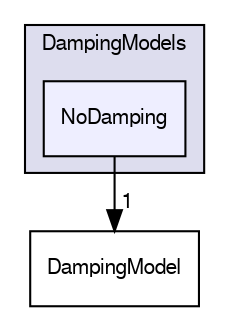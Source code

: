 digraph "src/lagrangian/intermediate/submodels/MPPIC/DampingModels/NoDamping" {
  bgcolor=transparent;
  compound=true
  node [ fontsize="10", fontname="FreeSans"];
  edge [ labelfontsize="10", labelfontname="FreeSans"];
  subgraph clusterdir_484d790da51935ae18363cf32470940d {
    graph [ bgcolor="#ddddee", pencolor="black", label="DampingModels" fontname="FreeSans", fontsize="10", URL="dir_484d790da51935ae18363cf32470940d.html"]
  dir_c39de4308e12e2f689bf1618d873b042 [shape=box, label="NoDamping", style="filled", fillcolor="#eeeeff", pencolor="black", URL="dir_c39de4308e12e2f689bf1618d873b042.html"];
  }
  dir_e6727266115e59a049f25e343b476fec [shape=box label="DampingModel" URL="dir_e6727266115e59a049f25e343b476fec.html"];
  dir_c39de4308e12e2f689bf1618d873b042->dir_e6727266115e59a049f25e343b476fec [headlabel="1", labeldistance=1.5 headhref="dir_001393_001392.html"];
}
